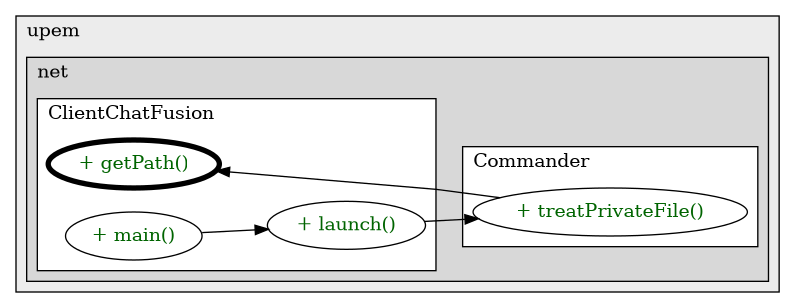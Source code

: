 @startuml

/' diagram meta data start
config=CallConfiguration;
{
  "rootMethod": "fr.upem.net.tcp.chatfusion.client.ClientChatFusion#getPath()",
  "projectClassification": {
    "searchMode": "OpenProject", // OpenProject, AllProjects
    "includedProjects": "",
    "pathEndKeywords": "*.impl",
    "isClientPath": "",
    "isClientName": "",
    "isTestPath": "",
    "isTestName": "",
    "isMappingPath": "",
    "isMappingName": "",
    "isDataAccessPath": "",
    "isDataAccessName": "",
    "isDataStructurePath": "",
    "isDataStructureName": "",
    "isInterfaceStructuresPath": "",
    "isInterfaceStructuresName": "",
    "isEntryPointPath": "",
    "isEntryPointName": "",
    "treatFinalFieldsAsMandatory": false
  },
  "graphRestriction": {
    "classPackageExcludeFilter": "",
    "classPackageIncludeFilter": "",
    "classNameExcludeFilter": "",
    "classNameIncludeFilter": "",
    "methodNameExcludeFilter": "",
    "methodNameIncludeFilter": "",
    "removeByInheritance": "", // inheritance/annotation based filtering is done in a second step
    "removeByAnnotation": "",
    "removeByClassPackage": "", // cleanup the graph after inheritance/annotation based filtering is done
    "removeByClassName": "",
    "cutMappings": false,
    "cutEnum": true,
    "cutTests": true,
    "cutClient": true,
    "cutDataAccess": true,
    "cutInterfaceStructures": true,
    "cutDataStructures": true,
    "cutGetterAndSetter": true,
    "cutConstructors": true
  },
  "graphTraversal": {
    "forwardDepth": 3,
    "backwardDepth": 3,
    "classPackageExcludeFilter": "",
    "classPackageIncludeFilter": "",
    "classNameExcludeFilter": "",
    "classNameIncludeFilter": "",
    "methodNameExcludeFilter": "",
    "methodNameIncludeFilter": "",
    "hideMappings": false,
    "hideDataStructures": false,
    "hidePrivateMethods": true,
    "hideInterfaceCalls": true, // indirection: implementation -> interface (is hidden) -> implementation
    "onlyShowApplicationEntryPoints": false, // root node is included
    "useMethodCallsForStructureDiagram": "ForwardOnly" // ForwardOnly, BothDirections, No
  },
  "details": {
    "aggregation": "GroupByClass", // ByClass, GroupByClass, None
    "showMethodParametersTypes": false,
    "showMethodParametersNames": false,
    "showMethodReturnType": false,
    "showPackageLevels": 2,
    "showCallOrder": false,
    "edgeMode": "MethodsOnly", // TypesOnly, MethodsOnly, TypesAndMethods, MethodsAndDirectTypeUsage
    "showDetailedClassStructure": false
  },
  "rootClass": "fr.upem.net.tcp.chatfusion.client.ClientChatFusion",
  "extensionCallbackMethod": "" // qualified.class.name#methodName - signature: public static String method(String)
}
diagram meta data end '/



digraph g {
    rankdir="LR"
    splines=polyline
    

'nodes 
subgraph cluster_3596419 { 
   	label=upem
	labeljust=l
	fillcolor="#ececec"
	style=filled
   
   subgraph cluster_1360230834 { 
   	label=net
	labeljust=l
	fillcolor="#d8d8d8"
	style=filled
   
   subgraph cluster_1171374913 { 
   	label=ClientChatFusion
	labeljust=l
	fillcolor=white
	style=filled
   
   ClientChatFusion1030237686XXXgetPath0[
	label="+ getPath()"
	style=filled
	fillcolor=white
	tooltip="ClientChatFusion

&#10;  Gets the folder's path where the file will be&#10;  sent or received&#10;  @return&#10; "
	penwidth=4
	fontcolor=darkgreen
];

ClientChatFusion1030237686XXXlaunch0[
	label="+ launch()"
	style=filled
	fillcolor=white
	tooltip="ClientChatFusion

&#10;  Launches the client&#10;  @throws IOException if an I/O error occurs&#10; "
	fontcolor=darkgreen
];

ClientChatFusion1030237686XXXmain1859653459[
	label="+ main()"
	style=filled
	fillcolor=white
	tooltip="ClientChatFusion

&#10;  @throws NumberFormatException if a conversion is attempted from a bad format&#10; string to a numeric type&#10;  @throws IOExceptionif an I/O error occurs&#10; "
	fontcolor=darkgreen
];
} 

subgraph cluster_809212336 { 
   	label=Commander
	labeljust=l
	fillcolor=white
	style=filled
   
   Commander50095398XXXtreatPrivateFile2118012780[
	label="+ treatPrivateFile()"
	style=filled
	fillcolor=white
	tooltip="Commander

null"
	fontcolor=darkgreen
];
} 
} 
} 

'edges    
ClientChatFusion1030237686XXXlaunch0 -> Commander50095398XXXtreatPrivateFile2118012780;
ClientChatFusion1030237686XXXmain1859653459 -> ClientChatFusion1030237686XXXlaunch0;
Commander50095398XXXtreatPrivateFile2118012780 -> ClientChatFusion1030237686XXXgetPath0;
    
}
@enduml